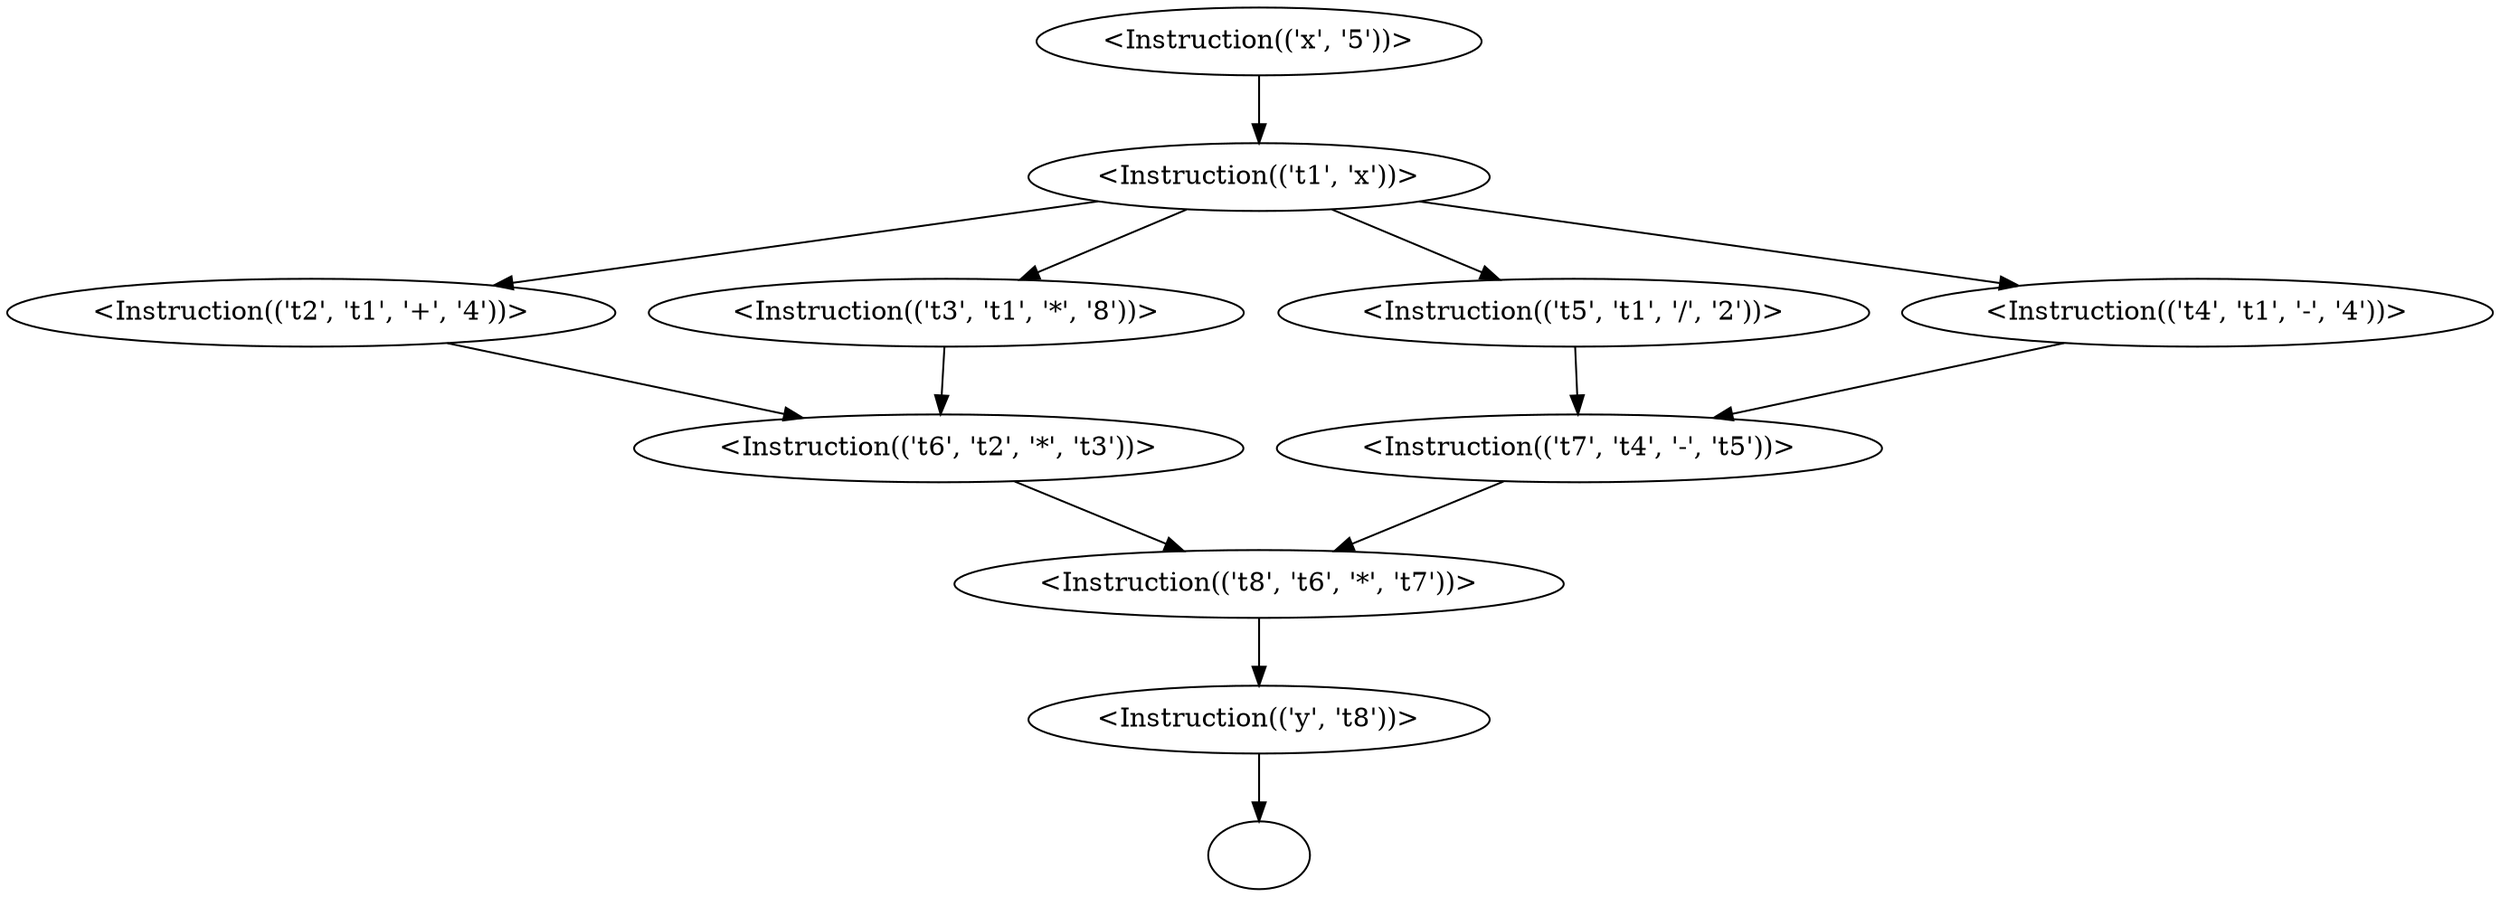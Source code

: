 digraph dag {
  "<Instruction(('x', '5'))>" -> {"<Instruction(('t1', 'x'))>"};
  "<Instruction(('t1', 'x'))>" -> {"<Instruction(('t2', 't1', '+', '4'))>" "<Instruction(('t3', 't1', '*', '8'))>" "<Instruction(('t5', 't1', '/', '2'))>" "<Instruction(('t4', 't1', '-', '4'))>"};
  "<Instruction(('t2', 't1', '+', '4'))>" -> {"<Instruction(('t6', 't2', '*', 't3'))>"};
  "<Instruction(('t3', 't1', '*', '8'))>" -> {"<Instruction(('t6', 't2', '*', 't3'))>"};
  "<Instruction(('t4', 't1', '-', '4'))>" -> {"<Instruction(('t7', 't4', '-', 't5'))>"};
  "<Instruction(('t5', 't1', '/', '2'))>" -> {"<Instruction(('t7', 't4', '-', 't5'))>"};
  "<Instruction(('t6', 't2', '*', 't3'))>" -> {"<Instruction(('t8', 't6', '*', 't7'))>"};
  "<Instruction(('t7', 't4', '-', 't5'))>" -> {"<Instruction(('t8', 't6', '*', 't7'))>"};
  "<Instruction(('t8', 't6', '*', 't7'))>" -> {"<Instruction(('y', 't8'))>"};
  "<Instruction(('y', 't8'))>" -> {""};
}
